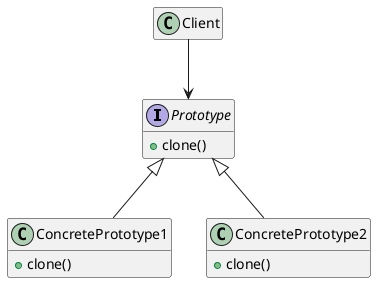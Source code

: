 /' Patron PROTOTYPE '/

@startuml

interface Prototype {
    + clone()
}

class Client

class ConcretePrototype1 {
    + clone()
}

class ConcretePrototype2 {
    + clone()
}

hide empty members

Client --> Prototype
Prototype <|-- ConcretePrototype1
Prototype <|-- ConcretePrototype2


@enduml